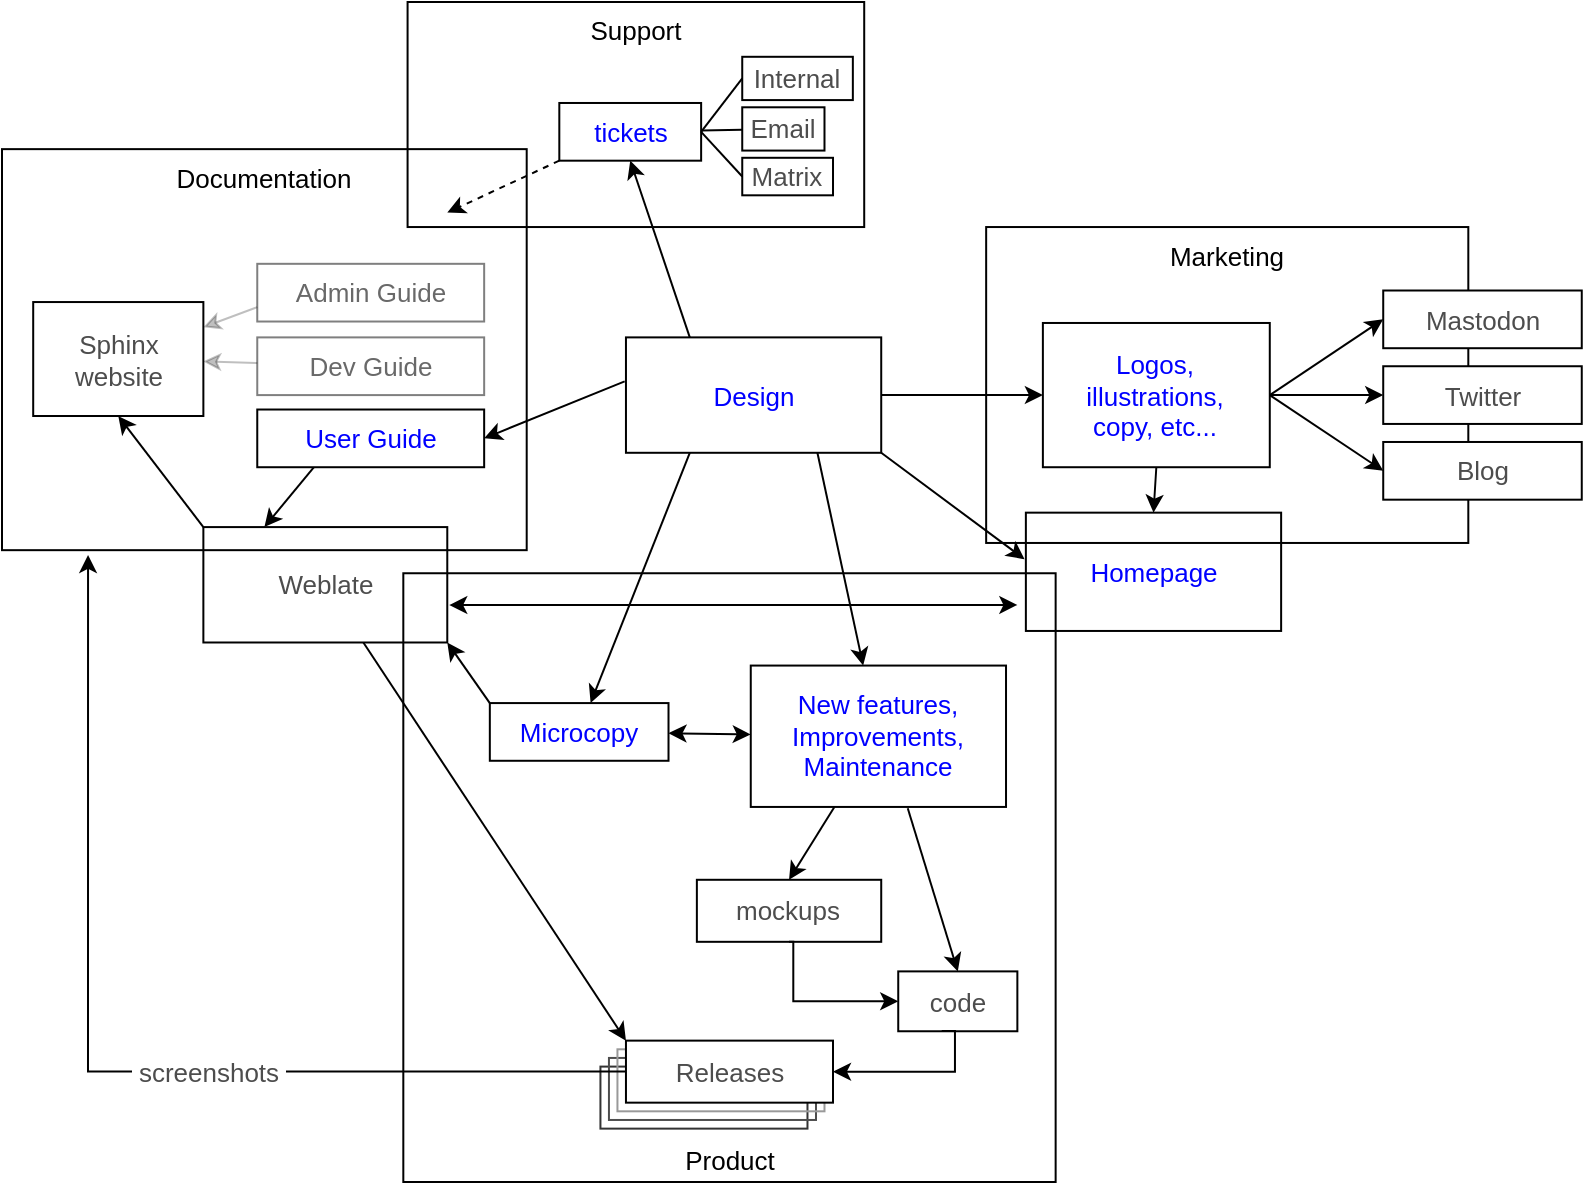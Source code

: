 <mxfile version="14.5.1" type="github">
  <diagram id="_E0ixDRon3DRBLl7LCNT" name="David B.">
    <mxGraphModel dx="1130" dy="1079" grid="1" gridSize="10" guides="1" tooltips="1" connect="1" arrows="1" fold="1" page="1" pageScale="1" pageWidth="827" pageHeight="827" background="#ffffff" math="0" shadow="0">
      <root>
        <mxCell id="0" />
        <mxCell id="1" parent="0" />
        <mxCell id="c2aaLGEQ_5WEYPLhfVNE-58" value="" style="group;fontSize=13;" parent="1" vertex="1" connectable="0">
          <mxGeometry x="10" y="10" width="789.88" height="590" as="geometry" />
        </mxCell>
        <mxCell id="c2aaLGEQ_5WEYPLhfVNE-1" value="" style="rounded=0;whiteSpace=wrap;html=1;labelBackgroundColor=none;fontColor=#f0f0f0;fillColor=none;strokeColor=#333333;fontSize=13;" parent="c2aaLGEQ_5WEYPLhfVNE-58" vertex="1">
          <mxGeometry x="299.218" y="532.298" width="103.521" height="31.015" as="geometry" />
        </mxCell>
        <mxCell id="c2aaLGEQ_5WEYPLhfVNE-2" value="" style="rounded=0;whiteSpace=wrap;html=1;labelBackgroundColor=none;fontColor=#f0f0f0;fillColor=none;strokeColor=#4D4D4D;fontSize=13;" parent="c2aaLGEQ_5WEYPLhfVNE-58" vertex="1">
          <mxGeometry x="303.473" y="527.971" width="103.521" height="31.015" as="geometry" />
        </mxCell>
        <mxCell id="c2aaLGEQ_5WEYPLhfVNE-3" value="Product" style="rounded=0;whiteSpace=wrap;html=1;verticalAlign=bottom;fillColor=none;fontSize=13;" parent="c2aaLGEQ_5WEYPLhfVNE-58" vertex="1">
          <mxGeometry x="200.661" y="285.623" width="326.162" height="304.377" as="geometry" />
        </mxCell>
        <mxCell id="c2aaLGEQ_5WEYPLhfVNE-4" value="Releases" style="rounded=0;whiteSpace=wrap;html=1;labelBackgroundColor=none;fontColor=#f0f0f0;fillColor=none;strokeColor=#999999;fontSize=13;" parent="c2aaLGEQ_5WEYPLhfVNE-58" vertex="1">
          <mxGeometry x="307.727" y="523.643" width="103.521" height="31.015" as="geometry" />
        </mxCell>
        <mxCell id="c2aaLGEQ_5WEYPLhfVNE-5" value="Documentation" style="rounded=0;whiteSpace=wrap;html=1;verticalAlign=top;fontSize=13;" parent="c2aaLGEQ_5WEYPLhfVNE-58" vertex="1">
          <mxGeometry y="73.57" width="262.348" height="200.513" as="geometry" />
        </mxCell>
        <mxCell id="c2aaLGEQ_5WEYPLhfVNE-6" value="Marketing" style="rounded=0;whiteSpace=wrap;html=1;verticalAlign=top;fontSize=13;" parent="c2aaLGEQ_5WEYPLhfVNE-58" vertex="1">
          <mxGeometry x="492.08" y="112.518" width="241.076" height="157.958" as="geometry" />
        </mxCell>
        <mxCell id="c2aaLGEQ_5WEYPLhfVNE-13" value="Design" style="rounded=0;whiteSpace=wrap;html=1;labelBackgroundColor=none;fontColor=#0000FF;fontSize=13;" parent="c2aaLGEQ_5WEYPLhfVNE-58" vertex="1">
          <mxGeometry x="311.981" y="167.696" width="127.629" height="57.702" as="geometry" />
        </mxCell>
        <mxCell id="c2aaLGEQ_5WEYPLhfVNE-16" value="Logos, &lt;br style=&quot;font-size: 13px;&quot;&gt;illustrations, &lt;br style=&quot;font-size: 13px;&quot;&gt;copy, etc..." style="rounded=0;whiteSpace=wrap;html=1;labelBackgroundColor=none;fontColor=#0000FF;fontSize=13;" parent="c2aaLGEQ_5WEYPLhfVNE-58" vertex="1">
          <mxGeometry x="520.442" y="160.483" width="113.448" height="72.127" as="geometry" />
        </mxCell>
        <mxCell id="c2aaLGEQ_5WEYPLhfVNE-7" style="rounded=0;orthogonalLoop=1;jettySize=auto;html=1;exitX=1;exitY=0.5;exitDx=0;exitDy=0;entryX=0;entryY=0.5;entryDx=0;entryDy=0;fontSize=13;" parent="c2aaLGEQ_5WEYPLhfVNE-58" source="c2aaLGEQ_5WEYPLhfVNE-13" target="c2aaLGEQ_5WEYPLhfVNE-16" edge="1">
          <mxGeometry relative="1" as="geometry" />
        </mxCell>
        <mxCell id="c2aaLGEQ_5WEYPLhfVNE-17" value="Mastodon" style="rounded=0;whiteSpace=wrap;html=1;labelBackgroundColor=none;fontColor=#4D4D4D;fontSize=13;" parent="c2aaLGEQ_5WEYPLhfVNE-58" vertex="1">
          <mxGeometry x="690.613" y="144.254" width="99.267" height="28.851" as="geometry" />
        </mxCell>
        <mxCell id="c2aaLGEQ_5WEYPLhfVNE-14" style="edgeStyle=none;rounded=0;orthogonalLoop=1;jettySize=auto;html=1;exitX=1;exitY=0.5;exitDx=0;exitDy=0;entryX=0;entryY=0.5;entryDx=0;entryDy=0;fontColor=#f0f0f0;fontSize=13;" parent="c2aaLGEQ_5WEYPLhfVNE-58" source="c2aaLGEQ_5WEYPLhfVNE-16" target="c2aaLGEQ_5WEYPLhfVNE-17" edge="1">
          <mxGeometry relative="1" as="geometry" />
        </mxCell>
        <mxCell id="c2aaLGEQ_5WEYPLhfVNE-18" style="edgeStyle=none;rounded=0;orthogonalLoop=1;jettySize=auto;html=1;exitX=1;exitY=0.5;exitDx=0;exitDy=0;entryX=0;entryY=0.5;entryDx=0;entryDy=0;fontColor=#f0f0f0;fontSize=13;" parent="c2aaLGEQ_5WEYPLhfVNE-58" source="c2aaLGEQ_5WEYPLhfVNE-16" target="c2aaLGEQ_5WEYPLhfVNE-19" edge="1">
          <mxGeometry relative="1" as="geometry" />
        </mxCell>
        <mxCell id="c2aaLGEQ_5WEYPLhfVNE-19" value="Twitter" style="rounded=0;whiteSpace=wrap;html=1;labelBackgroundColor=none;fontColor=#4D4D4D;fontSize=13;" parent="c2aaLGEQ_5WEYPLhfVNE-58" vertex="1">
          <mxGeometry x="690.613" y="182.121" width="99.267" height="28.851" as="geometry" />
        </mxCell>
        <mxCell id="c2aaLGEQ_5WEYPLhfVNE-20" style="edgeStyle=none;rounded=0;orthogonalLoop=1;jettySize=auto;html=1;entryX=0;entryY=0.5;entryDx=0;entryDy=0;fontColor=#f0f0f0;exitX=1;exitY=0.5;exitDx=0;exitDy=0;fontSize=13;" parent="c2aaLGEQ_5WEYPLhfVNE-58" source="c2aaLGEQ_5WEYPLhfVNE-16" target="c2aaLGEQ_5WEYPLhfVNE-21" edge="1">
          <mxGeometry relative="1" as="geometry" />
        </mxCell>
        <mxCell id="c2aaLGEQ_5WEYPLhfVNE-21" value="Blog" style="rounded=0;whiteSpace=wrap;html=1;labelBackgroundColor=none;fontColor=#4D4D4D;fontSize=13;" parent="c2aaLGEQ_5WEYPLhfVNE-58" vertex="1">
          <mxGeometry x="690.613" y="219.988" width="99.267" height="28.851" as="geometry" />
        </mxCell>
        <mxCell id="c2aaLGEQ_5WEYPLhfVNE-24" value="Microcopy" style="rounded=0;whiteSpace=wrap;html=1;labelBackgroundColor=none;fontColor=#0000FF;fontSize=13;" parent="c2aaLGEQ_5WEYPLhfVNE-58" vertex="1">
          <mxGeometry x="243.913" y="350.538" width="89.34" height="28.851" as="geometry" />
        </mxCell>
        <mxCell id="c2aaLGEQ_5WEYPLhfVNE-8" style="rounded=0;orthogonalLoop=1;jettySize=auto;html=1;exitX=0.25;exitY=1;exitDx=0;exitDy=0;fontColor=#f0f0f0;fontSize=13;" parent="c2aaLGEQ_5WEYPLhfVNE-58" source="c2aaLGEQ_5WEYPLhfVNE-13" target="c2aaLGEQ_5WEYPLhfVNE-24" edge="1">
          <mxGeometry relative="1" as="geometry" />
        </mxCell>
        <mxCell id="c2aaLGEQ_5WEYPLhfVNE-27" value="New features,&lt;br style=&quot;font-size: 13px;&quot;&gt;Improvements,&lt;br style=&quot;font-size: 13px;&quot;&gt;Maintenance" style="rounded=0;whiteSpace=wrap;html=1;labelBackgroundColor=none;fontColor=#0000FF;fontSize=13;" parent="c2aaLGEQ_5WEYPLhfVNE-58" vertex="1">
          <mxGeometry x="374.378" y="331.785" width="127.629" height="70.685" as="geometry" />
        </mxCell>
        <mxCell id="c2aaLGEQ_5WEYPLhfVNE-9" style="edgeStyle=none;rounded=0;orthogonalLoop=1;jettySize=auto;html=1;exitX=0.75;exitY=1;exitDx=0;exitDy=0;fontColor=#f0f0f0;fontSize=13;" parent="c2aaLGEQ_5WEYPLhfVNE-58" source="c2aaLGEQ_5WEYPLhfVNE-13" target="c2aaLGEQ_5WEYPLhfVNE-27" edge="1">
          <mxGeometry relative="1" as="geometry" />
        </mxCell>
        <mxCell id="c2aaLGEQ_5WEYPLhfVNE-23" style="rounded=0;orthogonalLoop=1;jettySize=auto;html=1;startArrow=classic;startFill=1;fontSize=13;" parent="c2aaLGEQ_5WEYPLhfVNE-58" source="c2aaLGEQ_5WEYPLhfVNE-24" target="c2aaLGEQ_5WEYPLhfVNE-27" edge="1">
          <mxGeometry relative="1" as="geometry" />
        </mxCell>
        <mxCell id="c2aaLGEQ_5WEYPLhfVNE-28" style="rounded=0;orthogonalLoop=1;jettySize=auto;html=1;entryX=1.008;entryY=0.626;entryDx=0;entryDy=0;entryPerimeter=0;startArrow=classic;startFill=1;fontSize=13;" parent="c2aaLGEQ_5WEYPLhfVNE-58" edge="1">
          <mxGeometry relative="1" as="geometry">
            <mxPoint x="223.617" y="301.549" as="targetPoint" />
            <mxPoint x="507.679" y="301.491" as="sourcePoint" />
          </mxGeometry>
        </mxCell>
        <mxCell id="c2aaLGEQ_5WEYPLhfVNE-29" value="Homepage" style="rounded=0;whiteSpace=wrap;html=1;labelBackgroundColor=none;fillColor=none;fontColor=#0000FF;fontSize=13;" parent="c2aaLGEQ_5WEYPLhfVNE-58" vertex="1">
          <mxGeometry x="511.933" y="255.33" width="127.629" height="59.144" as="geometry" />
        </mxCell>
        <mxCell id="c2aaLGEQ_5WEYPLhfVNE-10" style="edgeStyle=none;rounded=0;orthogonalLoop=1;jettySize=auto;html=1;exitX=1;exitY=1;exitDx=0;exitDy=0;entryX=-0.005;entryY=0.394;entryDx=0;entryDy=0;entryPerimeter=0;fontColor=#f0f0f0;fontSize=13;" parent="c2aaLGEQ_5WEYPLhfVNE-58" source="c2aaLGEQ_5WEYPLhfVNE-13" target="c2aaLGEQ_5WEYPLhfVNE-29" edge="1">
          <mxGeometry relative="1" as="geometry" />
        </mxCell>
        <mxCell id="c2aaLGEQ_5WEYPLhfVNE-15" style="edgeStyle=none;rounded=0;orthogonalLoop=1;jettySize=auto;html=1;exitX=0.5;exitY=1;exitDx=0;exitDy=0;entryX=0.5;entryY=0;entryDx=0;entryDy=0;fontColor=#f0f0f0;fontSize=13;" parent="c2aaLGEQ_5WEYPLhfVNE-58" source="c2aaLGEQ_5WEYPLhfVNE-16" target="c2aaLGEQ_5WEYPLhfVNE-29" edge="1">
          <mxGeometry relative="1" as="geometry" />
        </mxCell>
        <mxCell id="c2aaLGEQ_5WEYPLhfVNE-31" value="mockups" style="rounded=0;whiteSpace=wrap;html=1;labelBackgroundColor=none;fontColor=#4D4D4D;fontSize=13;" parent="c2aaLGEQ_5WEYPLhfVNE-58" vertex="1">
          <mxGeometry x="347.434" y="438.894" width="92.176" height="31.015" as="geometry" />
        </mxCell>
        <mxCell id="c2aaLGEQ_5WEYPLhfVNE-25" style="edgeStyle=none;rounded=0;orthogonalLoop=1;jettySize=auto;html=1;entryX=0.5;entryY=0;entryDx=0;entryDy=0;fontColor=#f0f0f0;fontSize=13;" parent="c2aaLGEQ_5WEYPLhfVNE-58" source="c2aaLGEQ_5WEYPLhfVNE-27" target="c2aaLGEQ_5WEYPLhfVNE-31" edge="1">
          <mxGeometry relative="1" as="geometry" />
        </mxCell>
        <mxCell id="c2aaLGEQ_5WEYPLhfVNE-33" value="code" style="rounded=0;whiteSpace=wrap;html=1;labelBackgroundColor=none;fontColor=#4D4D4D;fontSize=13;" parent="c2aaLGEQ_5WEYPLhfVNE-58" vertex="1">
          <mxGeometry x="448.119" y="484.694" width="59.56" height="29.933" as="geometry" />
        </mxCell>
        <mxCell id="c2aaLGEQ_5WEYPLhfVNE-26" style="edgeStyle=none;rounded=0;orthogonalLoop=1;jettySize=auto;html=1;entryX=0.5;entryY=0;entryDx=0;entryDy=0;fontColor=#f0f0f0;exitX=0.615;exitY=1.009;exitDx=0;exitDy=0;exitPerimeter=0;fontSize=13;" parent="c2aaLGEQ_5WEYPLhfVNE-58" source="c2aaLGEQ_5WEYPLhfVNE-27" target="c2aaLGEQ_5WEYPLhfVNE-33" edge="1">
          <mxGeometry relative="1" as="geometry" />
        </mxCell>
        <mxCell id="c2aaLGEQ_5WEYPLhfVNE-30" style="edgeStyle=elbowEdgeStyle;rounded=0;orthogonalLoop=1;jettySize=auto;html=1;exitX=0.5;exitY=1;exitDx=0;exitDy=0;entryX=0;entryY=0.5;entryDx=0;entryDy=0;fontSize=13;" parent="c2aaLGEQ_5WEYPLhfVNE-58" source="c2aaLGEQ_5WEYPLhfVNE-31" target="c2aaLGEQ_5WEYPLhfVNE-33" edge="1">
          <mxGeometry relative="1" as="geometry">
            <Array as="points">
              <mxPoint x="395.649" y="452.958" />
            </Array>
          </mxGeometry>
        </mxCell>
        <mxCell id="c2aaLGEQ_5WEYPLhfVNE-36" value="Weblate" style="rounded=0;whiteSpace=wrap;html=1;labelBackgroundColor=none;fillColor=none;fontColor=#4D4D4D;fontSize=13;" parent="c2aaLGEQ_5WEYPLhfVNE-58" vertex="1">
          <mxGeometry x="100.685" y="262.543" width="121.956" height="57.702" as="geometry" />
        </mxCell>
        <mxCell id="c2aaLGEQ_5WEYPLhfVNE-22" style="edgeStyle=none;rounded=0;orthogonalLoop=1;jettySize=auto;html=1;exitX=0;exitY=0;exitDx=0;exitDy=0;entryX=1;entryY=1;entryDx=0;entryDy=0;fontSize=13;" parent="c2aaLGEQ_5WEYPLhfVNE-58" source="c2aaLGEQ_5WEYPLhfVNE-24" target="c2aaLGEQ_5WEYPLhfVNE-36" edge="1">
          <mxGeometry relative="1" as="geometry" />
        </mxCell>
        <mxCell id="c2aaLGEQ_5WEYPLhfVNE-37" style="rounded=0;orthogonalLoop=1;jettySize=auto;html=1;exitX=0.25;exitY=1;exitDx=0;exitDy=0;entryX=0.25;entryY=0;entryDx=0;entryDy=0;fontColor=#FCFCFC;fontSize=13;" parent="c2aaLGEQ_5WEYPLhfVNE-58" source="c2aaLGEQ_5WEYPLhfVNE-38" target="c2aaLGEQ_5WEYPLhfVNE-36" edge="1">
          <mxGeometry relative="1" as="geometry" />
        </mxCell>
        <mxCell id="c2aaLGEQ_5WEYPLhfVNE-38" value="User Guide" style="rounded=0;whiteSpace=wrap;html=1;labelBackgroundColor=none;fontColor=#0000FF;fontSize=13;" parent="c2aaLGEQ_5WEYPLhfVNE-58" vertex="1">
          <mxGeometry x="127.629" y="203.759" width="113.448" height="28.851" as="geometry" />
        </mxCell>
        <mxCell id="c2aaLGEQ_5WEYPLhfVNE-11" style="rounded=0;orthogonalLoop=1;jettySize=auto;html=1;entryX=1;entryY=0.5;entryDx=0;entryDy=0;fontColor=#f0f0f0;exitX=-0.005;exitY=0.381;exitDx=0;exitDy=0;exitPerimeter=0;fontSize=13;" parent="c2aaLGEQ_5WEYPLhfVNE-58" source="c2aaLGEQ_5WEYPLhfVNE-13" target="c2aaLGEQ_5WEYPLhfVNE-38" edge="1">
          <mxGeometry relative="1" as="geometry" />
        </mxCell>
        <mxCell id="c2aaLGEQ_5WEYPLhfVNE-40" value="Dev Guide" style="rounded=0;whiteSpace=wrap;html=1;labelBackgroundColor=none;opacity=50;fontColor=#696969;fontSize=13;" parent="c2aaLGEQ_5WEYPLhfVNE-58" vertex="1">
          <mxGeometry x="127.629" y="167.696" width="113.448" height="28.851" as="geometry" />
        </mxCell>
        <mxCell id="c2aaLGEQ_5WEYPLhfVNE-42" value="Admin Guide" style="rounded=0;whiteSpace=wrap;html=1;labelBackgroundColor=none;opacity=50;fontColor=#696969;fontSize=13;" parent="c2aaLGEQ_5WEYPLhfVNE-58" vertex="1">
          <mxGeometry x="127.629" y="130.911" width="113.448" height="28.851" as="geometry" />
        </mxCell>
        <mxCell id="c2aaLGEQ_5WEYPLhfVNE-43" style="edgeStyle=orthogonalEdgeStyle;rounded=0;orthogonalLoop=1;jettySize=auto;html=1;entryX=0.164;entryY=1.012;entryDx=0;entryDy=0;entryPerimeter=0;fontColor=#4D4D4D;fontSize=13;" parent="c2aaLGEQ_5WEYPLhfVNE-58" source="c2aaLGEQ_5WEYPLhfVNE-56" target="c2aaLGEQ_5WEYPLhfVNE-5" edge="1">
          <mxGeometry relative="1" as="geometry">
            <mxPoint x="64.017" y="472.793" as="targetPoint" />
          </mxGeometry>
        </mxCell>
        <mxCell id="c2aaLGEQ_5WEYPLhfVNE-44" value="&amp;nbsp;screenshots&amp;nbsp;" style="edgeLabel;html=1;align=center;verticalAlign=middle;resizable=0;points=[];fontColor=#4D4D4D;fontSize=13;" parent="c2aaLGEQ_5WEYPLhfVNE-43" vertex="1" connectable="0">
          <mxGeometry x="-0.051" y="-1" relative="1" as="geometry">
            <mxPoint x="40.86" y="1.01" as="offset" />
          </mxGeometry>
        </mxCell>
        <mxCell id="c2aaLGEQ_5WEYPLhfVNE-45" value="Sphinx&lt;br style=&quot;font-size: 13px;&quot;&gt;website" style="rounded=0;whiteSpace=wrap;html=1;labelBackgroundColor=none;fontColor=#4D4D4D;fontSize=13;" parent="c2aaLGEQ_5WEYPLhfVNE-58" vertex="1">
          <mxGeometry x="15.599" y="150.024" width="85.086" height="56.98" as="geometry" />
        </mxCell>
        <mxCell id="c2aaLGEQ_5WEYPLhfVNE-35" style="edgeStyle=none;rounded=0;orthogonalLoop=1;jettySize=auto;html=1;exitX=0;exitY=0;exitDx=0;exitDy=0;entryX=0.5;entryY=1;entryDx=0;entryDy=0;fontColor=#FCFCFC;fontSize=13;" parent="c2aaLGEQ_5WEYPLhfVNE-58" source="c2aaLGEQ_5WEYPLhfVNE-36" target="c2aaLGEQ_5WEYPLhfVNE-45" edge="1">
          <mxGeometry relative="1" as="geometry" />
        </mxCell>
        <mxCell id="c2aaLGEQ_5WEYPLhfVNE-39" style="edgeStyle=none;rounded=0;orthogonalLoop=1;jettySize=auto;html=1;fontColor=#FCFCFC;opacity=25;fontSize=13;" parent="c2aaLGEQ_5WEYPLhfVNE-58" source="c2aaLGEQ_5WEYPLhfVNE-40" target="c2aaLGEQ_5WEYPLhfVNE-45" edge="1">
          <mxGeometry relative="1" as="geometry" />
        </mxCell>
        <mxCell id="c2aaLGEQ_5WEYPLhfVNE-41" style="edgeStyle=none;rounded=0;orthogonalLoop=1;jettySize=auto;html=1;fontColor=#FCFCFC;exitX=0;exitY=0.75;exitDx=0;exitDy=0;opacity=25;fontSize=13;" parent="c2aaLGEQ_5WEYPLhfVNE-58" source="c2aaLGEQ_5WEYPLhfVNE-42" target="c2aaLGEQ_5WEYPLhfVNE-45" edge="1">
          <mxGeometry relative="1" as="geometry" />
        </mxCell>
        <mxCell id="c2aaLGEQ_5WEYPLhfVNE-46" value="Support" style="rounded=0;whiteSpace=wrap;html=1;verticalAlign=top;fillColor=none;fontSize=13;" parent="c2aaLGEQ_5WEYPLhfVNE-58" vertex="1">
          <mxGeometry x="202.788" width="228.314" height="112.518" as="geometry" />
        </mxCell>
        <mxCell id="c2aaLGEQ_5WEYPLhfVNE-48" value="tickets" style="rounded=0;whiteSpace=wrap;html=1;labelBackgroundColor=none;direction=west;fontColor=#0000FF;fontSize=13;" parent="c2aaLGEQ_5WEYPLhfVNE-58" vertex="1">
          <mxGeometry x="278.656" y="50.489" width="70.905" height="28.851" as="geometry" />
        </mxCell>
        <mxCell id="c2aaLGEQ_5WEYPLhfVNE-12" style="edgeStyle=none;rounded=0;orthogonalLoop=1;jettySize=auto;html=1;entryX=0.5;entryY=0;entryDx=0;entryDy=0;exitX=0.25;exitY=0;exitDx=0;exitDy=0;fontSize=13;" parent="c2aaLGEQ_5WEYPLhfVNE-58" source="c2aaLGEQ_5WEYPLhfVNE-13" target="c2aaLGEQ_5WEYPLhfVNE-48" edge="1">
          <mxGeometry relative="1" as="geometry" />
        </mxCell>
        <mxCell id="c2aaLGEQ_5WEYPLhfVNE-49" value="" style="rounded=0;whiteSpace=wrap;html=1;fillColor=none;strokeColor=none;fontSize=13;" parent="c2aaLGEQ_5WEYPLhfVNE-58" vertex="1">
          <mxGeometry x="209.878" y="105.306" width="12.763" height="11.54" as="geometry" />
        </mxCell>
        <mxCell id="c2aaLGEQ_5WEYPLhfVNE-47" style="rounded=0;orthogonalLoop=1;jettySize=auto;html=1;exitX=1;exitY=0;exitDx=0;exitDy=0;entryX=1;entryY=0;entryDx=0;entryDy=0;dashed=1;fontSize=13;" parent="c2aaLGEQ_5WEYPLhfVNE-58" source="c2aaLGEQ_5WEYPLhfVNE-48" target="c2aaLGEQ_5WEYPLhfVNE-49" edge="1">
          <mxGeometry relative="1" as="geometry">
            <mxPoint x="150.318" y="27.408" as="targetPoint" />
            <Array as="points" />
          </mxGeometry>
        </mxCell>
        <mxCell id="c2aaLGEQ_5WEYPLhfVNE-50" style="rounded=0;orthogonalLoop=1;jettySize=auto;html=1;entryX=0;entryY=0.5;entryDx=0;entryDy=0;fontColor=#33FFFF;exitX=1;exitY=0.5;exitDx=0;exitDy=0;endArrow=none;endFill=0;fontSize=13;" parent="c2aaLGEQ_5WEYPLhfVNE-58" source="c2aaLGEQ_5WEYPLhfVNE-51" target="c2aaLGEQ_5WEYPLhfVNE-48" edge="1">
          <mxGeometry relative="1" as="geometry" />
        </mxCell>
        <mxCell id="c2aaLGEQ_5WEYPLhfVNE-51" value="Internal" style="rounded=0;whiteSpace=wrap;html=1;labelBackgroundColor=none;direction=west;fontSize=13;fontColor=#4D4D4D;" parent="c2aaLGEQ_5WEYPLhfVNE-58" vertex="1">
          <mxGeometry x="370.123" y="27.408" width="55.306" height="21.638" as="geometry" />
        </mxCell>
        <mxCell id="c2aaLGEQ_5WEYPLhfVNE-52" style="edgeStyle=none;rounded=0;orthogonalLoop=1;jettySize=auto;html=1;endArrow=none;endFill=0;fontColor=#33FFFF;fontSize=13;" parent="c2aaLGEQ_5WEYPLhfVNE-58" source="c2aaLGEQ_5WEYPLhfVNE-53" target="c2aaLGEQ_5WEYPLhfVNE-48" edge="1">
          <mxGeometry relative="1" as="geometry" />
        </mxCell>
        <mxCell id="c2aaLGEQ_5WEYPLhfVNE-53" value="Email" style="rounded=0;whiteSpace=wrap;html=1;labelBackgroundColor=none;direction=west;fontSize=13;fontColor=#4D4D4D;" parent="c2aaLGEQ_5WEYPLhfVNE-58" vertex="1">
          <mxGeometry x="370.123" y="52.653" width="41.125" height="21.638" as="geometry" />
        </mxCell>
        <mxCell id="c2aaLGEQ_5WEYPLhfVNE-54" style="edgeStyle=none;rounded=0;orthogonalLoop=1;jettySize=auto;html=1;entryX=0;entryY=0.5;entryDx=0;entryDy=0;endArrow=none;endFill=0;fontColor=#33FFFF;exitX=1;exitY=0.5;exitDx=0;exitDy=0;fontSize=13;" parent="c2aaLGEQ_5WEYPLhfVNE-58" source="c2aaLGEQ_5WEYPLhfVNE-55" target="c2aaLGEQ_5WEYPLhfVNE-48" edge="1">
          <mxGeometry relative="1" as="geometry" />
        </mxCell>
        <mxCell id="c2aaLGEQ_5WEYPLhfVNE-55" value="Matrix" style="rounded=0;whiteSpace=wrap;html=1;labelBackgroundColor=none;direction=west;fontSize=13;fontColor=#4D4D4D;" parent="c2aaLGEQ_5WEYPLhfVNE-58" vertex="1">
          <mxGeometry x="370.123" y="77.897" width="45.379" height="18.753" as="geometry" />
        </mxCell>
        <mxCell id="c2aaLGEQ_5WEYPLhfVNE-56" value="Releases" style="rounded=0;whiteSpace=wrap;html=1;labelBackgroundColor=none;fontColor=#4D4D4D;fontSize=13;" parent="c2aaLGEQ_5WEYPLhfVNE-58" vertex="1">
          <mxGeometry x="311.981" y="519.315" width="103.521" height="31.015" as="geometry" />
        </mxCell>
        <mxCell id="c2aaLGEQ_5WEYPLhfVNE-32" style="rounded=0;orthogonalLoop=1;jettySize=auto;html=1;entryX=1;entryY=0.5;entryDx=0;entryDy=0;fontColor=#696969;exitX=0.365;exitY=0.997;exitDx=0;exitDy=0;exitPerimeter=0;edgeStyle=elbowEdgeStyle;fontSize=13;" parent="c2aaLGEQ_5WEYPLhfVNE-58" source="c2aaLGEQ_5WEYPLhfVNE-33" target="c2aaLGEQ_5WEYPLhfVNE-56" edge="1">
          <mxGeometry relative="1" as="geometry">
            <Array as="points">
              <mxPoint x="476.481" y="497.677" />
            </Array>
          </mxGeometry>
        </mxCell>
        <mxCell id="c2aaLGEQ_5WEYPLhfVNE-34" style="edgeStyle=none;rounded=0;orthogonalLoop=1;jettySize=auto;html=1;entryX=0;entryY=0;entryDx=0;entryDy=0;fontColor=#696969;fontSize=13;" parent="c2aaLGEQ_5WEYPLhfVNE-58" source="c2aaLGEQ_5WEYPLhfVNE-36" target="c2aaLGEQ_5WEYPLhfVNE-56" edge="1">
          <mxGeometry relative="1" as="geometry" />
        </mxCell>
      </root>
    </mxGraphModel>
  </diagram>
</mxfile>
